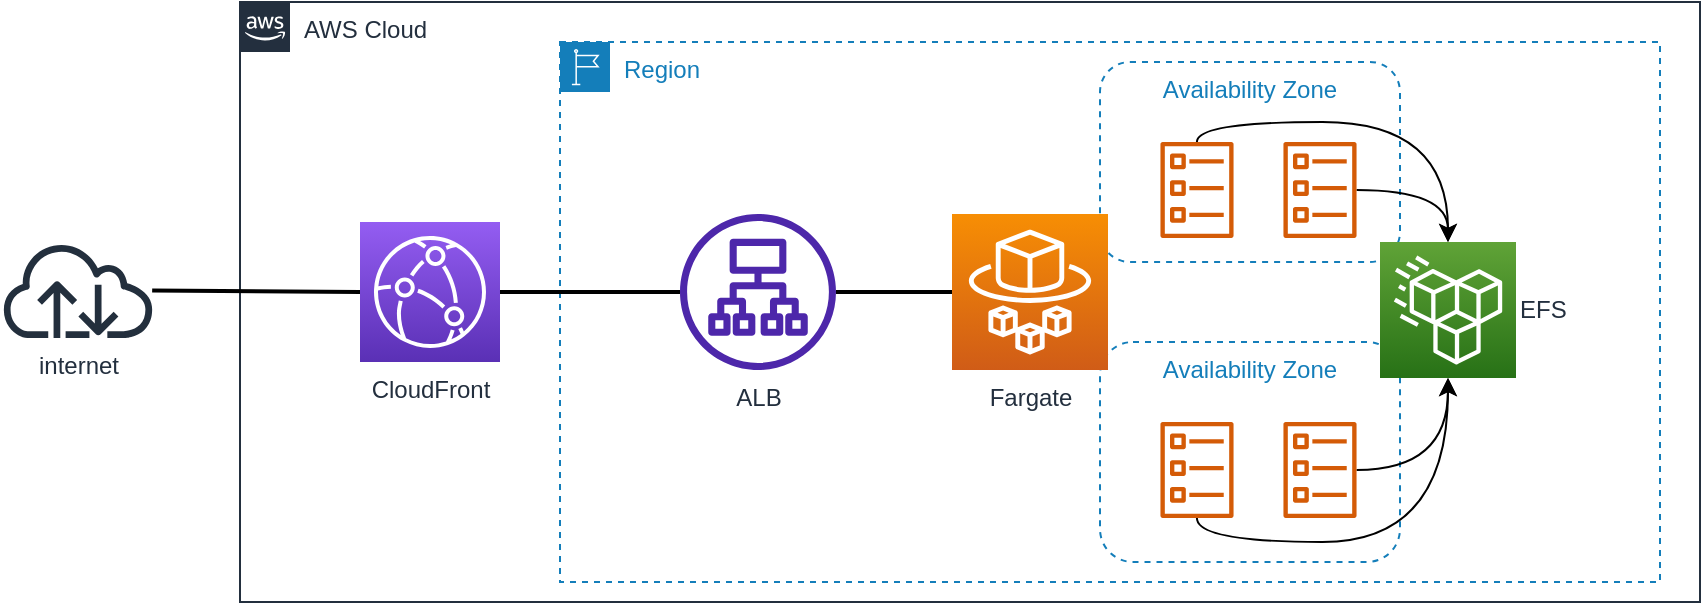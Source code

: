 <mxfile version="18.1.2" type="device"><diagram id="Ht1M8jgEwFfnCIfOTk4-" name="Page-1"><mxGraphModel dx="1278" dy="1179" grid="1" gridSize="10" guides="1" tooltips="1" connect="1" arrows="1" fold="1" page="1" pageScale="1" pageWidth="1169" pageHeight="827" math="0" shadow="0"><root><mxCell id="0"/><mxCell id="1" parent="0"/><mxCell id="UEzPUAAOIrF-is8g5C7q-74" value="AWS Cloud" style="points=[[0,0],[0.25,0],[0.5,0],[0.75,0],[1,0],[1,0.25],[1,0.5],[1,0.75],[1,1],[0.75,1],[0.5,1],[0.25,1],[0,1],[0,0.75],[0,0.5],[0,0.25]];outlineConnect=0;gradientColor=none;html=1;whiteSpace=wrap;fontSize=12;fontStyle=0;shape=mxgraph.aws4.group;grIcon=mxgraph.aws4.group_aws_cloud_alt;strokeColor=#232F3E;fillColor=none;verticalAlign=top;align=left;spacingLeft=30;fontColor=#232F3E;dashed=0;labelBackgroundColor=#ffffff;container=1;pointerEvents=0;collapsible=0;recursiveResize=0;rounded=1;" parent="1" vertex="1"><mxGeometry x="180" y="170" width="730" height="300" as="geometry"/></mxCell><mxCell id="LYttSaNh0CoZD_ReAc8l-8" value="CloudFront" style="points=[[0,0,0],[0.25,0,0],[0.5,0,0],[0.75,0,0],[1,0,0],[0,1,0],[0.25,1,0],[0.5,1,0],[0.75,1,0],[1,1,0],[0,0.25,0],[0,0.5,0],[0,0.75,0],[1,0.25,0],[1,0.5,0],[1,0.75,0]];outlineConnect=0;fontColor=#232F3E;gradientColor=#945DF2;gradientDirection=north;fillColor=#5A30B5;strokeColor=#ffffff;dashed=0;verticalLabelPosition=bottom;verticalAlign=top;align=center;html=1;fontSize=12;fontStyle=0;aspect=fixed;shape=mxgraph.aws4.resourceIcon;resIcon=mxgraph.aws4.cloudfront;labelPosition=center;rounded=1;" parent="UEzPUAAOIrF-is8g5C7q-74" vertex="1"><mxGeometry x="60" y="110" width="70" height="70" as="geometry"/></mxCell><mxCell id="LYttSaNh0CoZD_ReAc8l-11" value="Region" style="points=[[0,0],[0.25,0],[0.5,0],[0.75,0],[1,0],[1,0.25],[1,0.5],[1,0.75],[1,1],[0.75,1],[0.5,1],[0.25,1],[0,1],[0,0.75],[0,0.5],[0,0.25]];outlineConnect=0;gradientColor=none;html=1;whiteSpace=wrap;fontSize=12;fontStyle=0;container=1;pointerEvents=0;collapsible=0;recursiveResize=0;shape=mxgraph.aws4.group;grIcon=mxgraph.aws4.group_region;strokeColor=#147EBA;fillColor=none;verticalAlign=top;align=left;spacingLeft=30;fontColor=#147EBA;dashed=1;rounded=1;" parent="UEzPUAAOIrF-is8g5C7q-74" vertex="1"><mxGeometry x="160" y="20" width="550" height="270" as="geometry"/></mxCell><mxCell id="Cx_4JfWqnTrjvnIBPkUI-16" value="" style="edgeStyle=orthogonalEdgeStyle;rounded=1;orthogonalLoop=1;jettySize=auto;html=1;endArrow=none;endFill=0;strokeWidth=2;curved=1;" edge="1" parent="LYttSaNh0CoZD_ReAc8l-11" source="LYttSaNh0CoZD_ReAc8l-14" target="LYttSaNh0CoZD_ReAc8l-22"><mxGeometry relative="1" as="geometry"/></mxCell><mxCell id="LYttSaNh0CoZD_ReAc8l-14" value="ALB" style="outlineConnect=0;fontColor=#232F3E;gradientColor=none;fillColor=#4D27AA;strokeColor=none;dashed=0;verticalLabelPosition=bottom;verticalAlign=top;align=center;html=1;fontSize=12;fontStyle=0;aspect=fixed;pointerEvents=1;shape=mxgraph.aws4.application_load_balancer;labelPosition=center;rounded=1;" parent="LYttSaNh0CoZD_ReAc8l-11" vertex="1"><mxGeometry x="60" y="86" width="78" height="78" as="geometry"/></mxCell><mxCell id="LYttSaNh0CoZD_ReAc8l-12" value="Availability Zone" style="fillColor=none;strokeColor=#147EBA;dashed=1;verticalAlign=top;fontStyle=0;fontColor=#147EBA;rounded=1;" parent="LYttSaNh0CoZD_ReAc8l-11" vertex="1"><mxGeometry x="270" y="150" width="150" height="110" as="geometry"/></mxCell><mxCell id="Cx_4JfWqnTrjvnIBPkUI-12" style="edgeStyle=orthogonalEdgeStyle;rounded=1;orthogonalLoop=1;jettySize=auto;html=1;entryX=0.5;entryY=1;entryDx=0;entryDy=0;entryPerimeter=0;curved=1;" edge="1" parent="LYttSaNh0CoZD_ReAc8l-11" source="LYttSaNh0CoZD_ReAc8l-26" target="LYttSaNh0CoZD_ReAc8l-30"><mxGeometry relative="1" as="geometry"><Array as="points"><mxPoint x="319" y="250"/><mxPoint x="444" y="250"/></Array></mxGeometry></mxCell><mxCell id="LYttSaNh0CoZD_ReAc8l-26" value="" style="outlineConnect=0;fontColor=#232F3E;gradientColor=none;fillColor=#D45B07;strokeColor=none;dashed=0;verticalLabelPosition=bottom;verticalAlign=top;align=center;html=1;fontSize=12;fontStyle=0;aspect=fixed;pointerEvents=1;shape=mxgraph.aws4.ecs_task;rounded=1;" parent="LYttSaNh0CoZD_ReAc8l-11" vertex="1"><mxGeometry x="300" y="190" width="37" height="48" as="geometry"/></mxCell><mxCell id="Cx_4JfWqnTrjvnIBPkUI-7" style="edgeStyle=orthogonalEdgeStyle;rounded=1;orthogonalLoop=1;jettySize=auto;html=1;curved=1;" edge="1" parent="LYttSaNh0CoZD_ReAc8l-11" source="LYttSaNh0CoZD_ReAc8l-27" target="LYttSaNh0CoZD_ReAc8l-30"><mxGeometry relative="1" as="geometry"/></mxCell><mxCell id="LYttSaNh0CoZD_ReAc8l-27" value="" style="outlineConnect=0;fontColor=#232F3E;gradientColor=none;fillColor=#D45B07;strokeColor=none;dashed=0;verticalLabelPosition=bottom;verticalAlign=top;align=center;html=1;fontSize=12;fontStyle=0;aspect=fixed;pointerEvents=1;shape=mxgraph.aws4.ecs_task;rounded=1;" parent="LYttSaNh0CoZD_ReAc8l-11" vertex="1"><mxGeometry x="361.5" y="190" width="37" height="48" as="geometry"/></mxCell><mxCell id="Cx_4JfWqnTrjvnIBPkUI-4" value="Availability Zone" style="fillColor=none;strokeColor=#147EBA;dashed=1;verticalAlign=top;fontStyle=0;fontColor=#147EBA;rounded=1;" vertex="1" parent="LYttSaNh0CoZD_ReAc8l-11"><mxGeometry x="270" y="10" width="150" height="100" as="geometry"/></mxCell><mxCell id="Cx_4JfWqnTrjvnIBPkUI-11" style="edgeStyle=orthogonalEdgeStyle;rounded=1;orthogonalLoop=1;jettySize=auto;html=1;entryX=0.5;entryY=0;entryDx=0;entryDy=0;entryPerimeter=0;curved=1;" edge="1" parent="LYttSaNh0CoZD_ReAc8l-11" source="Cx_4JfWqnTrjvnIBPkUI-5" target="LYttSaNh0CoZD_ReAc8l-30"><mxGeometry relative="1" as="geometry"><Array as="points"><mxPoint x="319" y="40"/><mxPoint x="444" y="40"/></Array></mxGeometry></mxCell><mxCell id="Cx_4JfWqnTrjvnIBPkUI-5" value="" style="outlineConnect=0;fontColor=#232F3E;gradientColor=none;fillColor=#D45B07;strokeColor=none;dashed=0;verticalLabelPosition=bottom;verticalAlign=top;align=center;html=1;fontSize=12;fontStyle=0;aspect=fixed;pointerEvents=1;shape=mxgraph.aws4.ecs_task;rounded=1;" vertex="1" parent="LYttSaNh0CoZD_ReAc8l-11"><mxGeometry x="300" y="50" width="37" height="48" as="geometry"/></mxCell><mxCell id="Cx_4JfWqnTrjvnIBPkUI-8" style="edgeStyle=orthogonalEdgeStyle;rounded=1;orthogonalLoop=1;jettySize=auto;html=1;entryX=0.5;entryY=0;entryDx=0;entryDy=0;entryPerimeter=0;curved=1;" edge="1" parent="LYttSaNh0CoZD_ReAc8l-11" source="Cx_4JfWqnTrjvnIBPkUI-6" target="LYttSaNh0CoZD_ReAc8l-30"><mxGeometry relative="1" as="geometry"/></mxCell><mxCell id="Cx_4JfWqnTrjvnIBPkUI-6" value="" style="outlineConnect=0;fontColor=#232F3E;gradientColor=none;fillColor=#D45B07;strokeColor=none;dashed=0;verticalLabelPosition=bottom;verticalAlign=top;align=center;html=1;fontSize=12;fontStyle=0;aspect=fixed;pointerEvents=1;shape=mxgraph.aws4.ecs_task;rounded=1;" vertex="1" parent="LYttSaNh0CoZD_ReAc8l-11"><mxGeometry x="361.5" y="50" width="37" height="48" as="geometry"/></mxCell><mxCell id="LYttSaNh0CoZD_ReAc8l-30" value="EFS" style="points=[[0,0,0],[0.25,0,0],[0.5,0,0],[0.75,0,0],[1,0,0],[0,1,0],[0.25,1,0],[0.5,1,0],[0.75,1,0],[1,1,0],[0,0.25,0],[0,0.5,0],[0,0.75,0],[1,0.25,0],[1,0.5,0],[1,0.75,0]];outlineConnect=0;fontColor=#232F3E;gradientColor=#60A337;gradientDirection=north;fillColor=#277116;strokeColor=#ffffff;dashed=0;verticalLabelPosition=middle;verticalAlign=middle;align=left;html=1;fontSize=12;fontStyle=0;aspect=fixed;shape=mxgraph.aws4.resourceIcon;resIcon=mxgraph.aws4.efs_standard;labelPosition=right;rounded=1;" parent="LYttSaNh0CoZD_ReAc8l-11" vertex="1"><mxGeometry x="410" y="100" width="68" height="68" as="geometry"/></mxCell><mxCell id="LYttSaNh0CoZD_ReAc8l-22" value="Fargate&lt;br&gt;" style="points=[[0,0,0],[0.25,0,0],[0.5,0,0],[0.75,0,0],[1,0,0],[0,1,0],[0.25,1,0],[0.5,1,0],[0.75,1,0],[1,1,0],[0,0.25,0],[0,0.5,0],[0,0.75,0],[1,0.25,0],[1,0.5,0],[1,0.75,0]];outlineConnect=0;fontColor=#232F3E;gradientColor=#F78E04;gradientDirection=north;fillColor=#D05C17;strokeColor=#ffffff;dashed=0;verticalLabelPosition=bottom;verticalAlign=top;align=center;html=1;fontSize=12;fontStyle=0;aspect=fixed;shape=mxgraph.aws4.resourceIcon;resIcon=mxgraph.aws4.fargate;labelPosition=center;rounded=1;" parent="LYttSaNh0CoZD_ReAc8l-11" vertex="1"><mxGeometry x="196" y="86" width="78" height="78" as="geometry"/></mxCell><mxCell id="Cx_4JfWqnTrjvnIBPkUI-15" value="" style="endArrow=none;startArrow=none;html=1;rounded=1;exitX=1;exitY=0.5;exitDx=0;exitDy=0;exitPerimeter=0;startFill=0;endFill=0;strokeWidth=2;curved=1;" edge="1" parent="UEzPUAAOIrF-is8g5C7q-74" source="LYttSaNh0CoZD_ReAc8l-8" target="LYttSaNh0CoZD_ReAc8l-14"><mxGeometry width="50" height="50" relative="1" as="geometry"><mxPoint x="150" y="180" as="sourcePoint"/><mxPoint x="200" y="130" as="targetPoint"/></mxGeometry></mxCell><mxCell id="LYttSaNh0CoZD_ReAc8l-5" value="internet" style="outlineConnect=0;fontColor=#232F3E;gradientColor=none;fillColor=#232F3D;strokeColor=none;dashed=0;verticalLabelPosition=bottom;verticalAlign=top;align=center;html=1;fontSize=12;fontStyle=0;aspect=fixed;pointerEvents=1;shape=mxgraph.aws4.internet;labelPosition=center;rounded=1;" parent="1" vertex="1"><mxGeometry x="60" y="290" width="78" height="48" as="geometry"/></mxCell><mxCell id="Cx_4JfWqnTrjvnIBPkUI-13" value="" style="endArrow=none;startArrow=none;html=1;rounded=1;entryX=0;entryY=0.5;entryDx=0;entryDy=0;entryPerimeter=0;startFill=0;endFill=0;strokeWidth=2;curved=1;" edge="1" parent="1" source="LYttSaNh0CoZD_ReAc8l-5" target="LYttSaNh0CoZD_ReAc8l-8"><mxGeometry width="50" height="50" relative="1" as="geometry"><mxPoint x="560" y="570" as="sourcePoint"/><mxPoint x="610" y="520" as="targetPoint"/></mxGeometry></mxCell></root></mxGraphModel></diagram></mxfile>